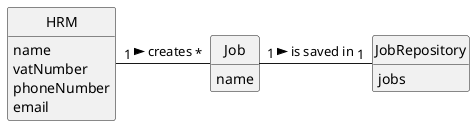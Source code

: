 @startuml
skinparam monochrome true
skinparam packageStyle rectangle
skinparam shadowing false

'left to right direction

skinparam classAttributeIconSize 0

hide circle
hide methods

class HRM {
    name
    vatNumber
    phoneNumber
    email
}

class Job {
    name
}

class JobRepository {
    jobs
}

'class Collaborator {
    'name
    'email
    'password
'}

HRM "1" - "*" Job: creates >
Job "1" - "1" JobRepository : is saved in >
@enduml